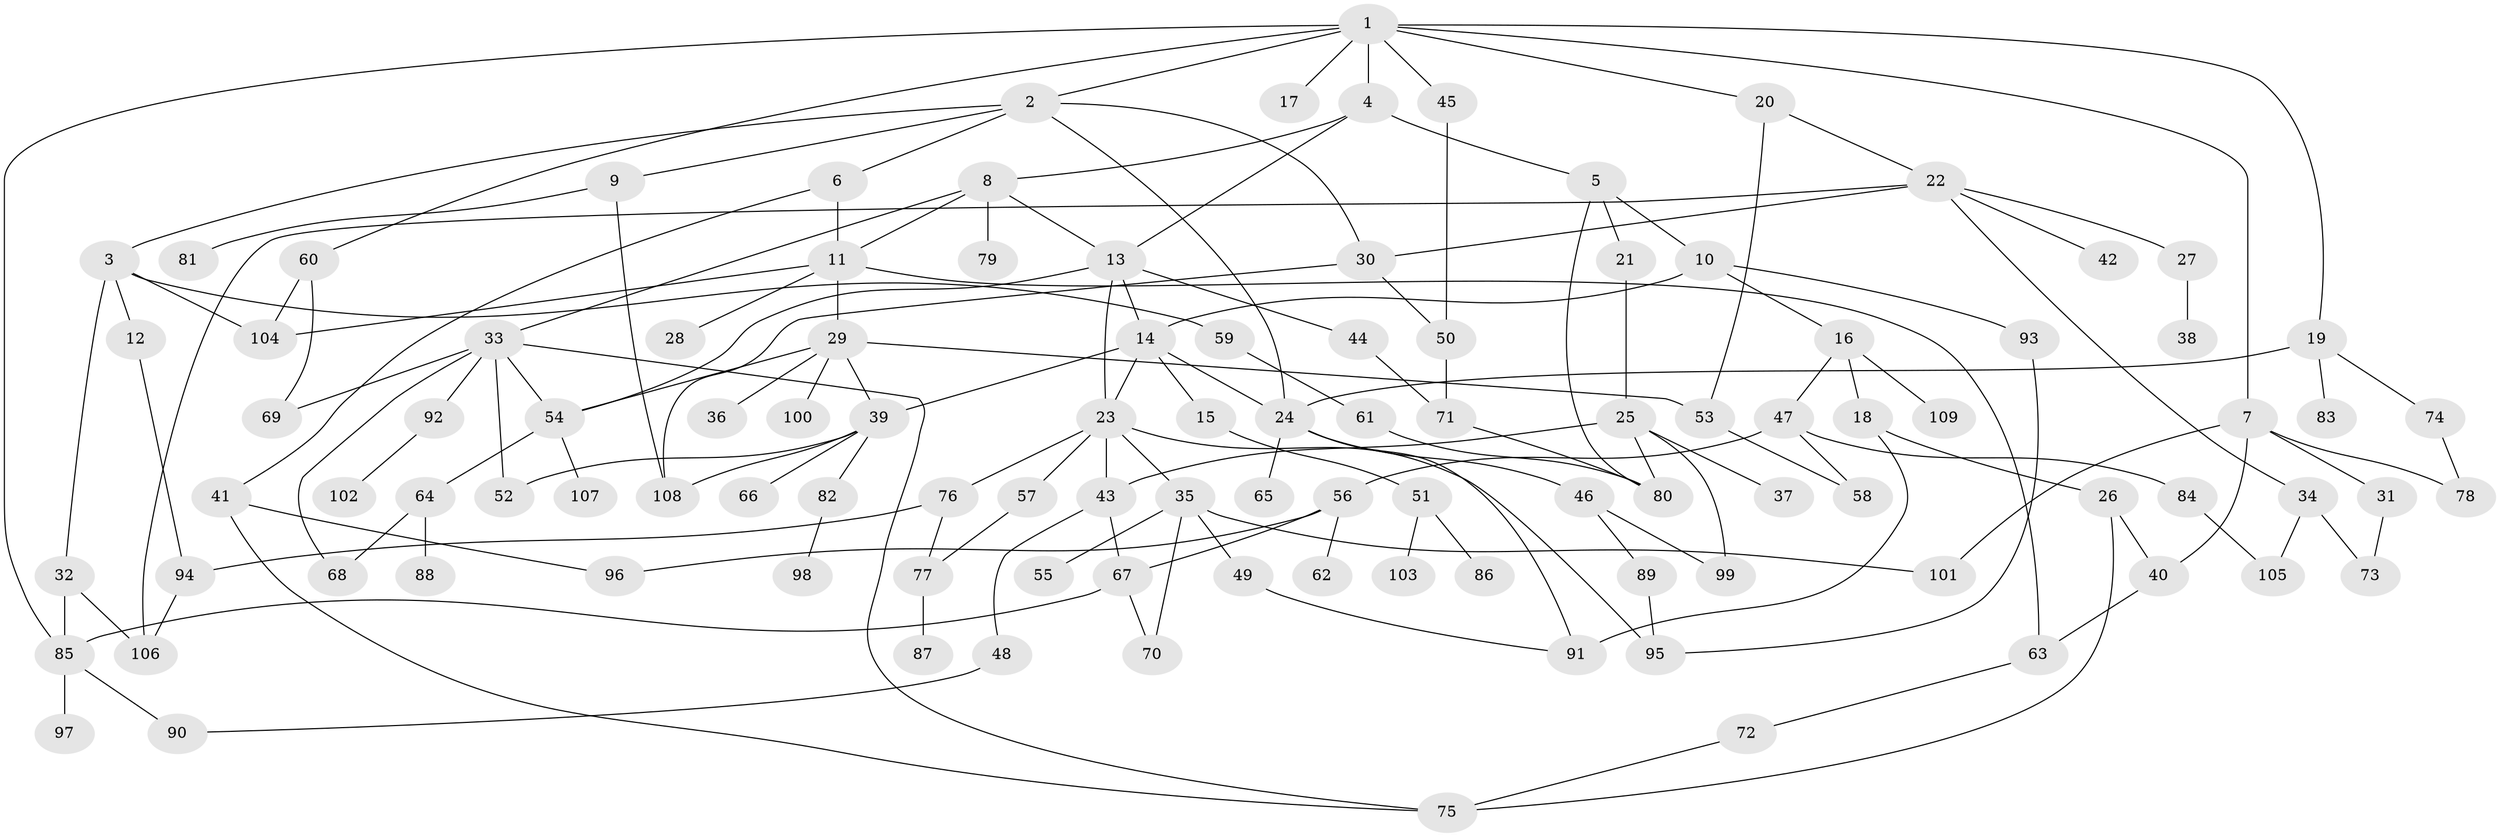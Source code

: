 // Generated by graph-tools (version 1.1) at 2025/34/03/09/25 02:34:14]
// undirected, 109 vertices, 157 edges
graph export_dot {
graph [start="1"]
  node [color=gray90,style=filled];
  1;
  2;
  3;
  4;
  5;
  6;
  7;
  8;
  9;
  10;
  11;
  12;
  13;
  14;
  15;
  16;
  17;
  18;
  19;
  20;
  21;
  22;
  23;
  24;
  25;
  26;
  27;
  28;
  29;
  30;
  31;
  32;
  33;
  34;
  35;
  36;
  37;
  38;
  39;
  40;
  41;
  42;
  43;
  44;
  45;
  46;
  47;
  48;
  49;
  50;
  51;
  52;
  53;
  54;
  55;
  56;
  57;
  58;
  59;
  60;
  61;
  62;
  63;
  64;
  65;
  66;
  67;
  68;
  69;
  70;
  71;
  72;
  73;
  74;
  75;
  76;
  77;
  78;
  79;
  80;
  81;
  82;
  83;
  84;
  85;
  86;
  87;
  88;
  89;
  90;
  91;
  92;
  93;
  94;
  95;
  96;
  97;
  98;
  99;
  100;
  101;
  102;
  103;
  104;
  105;
  106;
  107;
  108;
  109;
  1 -- 2;
  1 -- 4;
  1 -- 7;
  1 -- 17;
  1 -- 19;
  1 -- 20;
  1 -- 45;
  1 -- 60;
  1 -- 85;
  2 -- 3;
  2 -- 6;
  2 -- 9;
  2 -- 24;
  2 -- 30;
  3 -- 12;
  3 -- 32;
  3 -- 59;
  3 -- 104;
  4 -- 5;
  4 -- 8;
  4 -- 13;
  5 -- 10;
  5 -- 21;
  5 -- 80;
  6 -- 41;
  6 -- 11;
  7 -- 31;
  7 -- 78;
  7 -- 101;
  7 -- 40;
  8 -- 11;
  8 -- 13;
  8 -- 33;
  8 -- 79;
  9 -- 81;
  9 -- 108;
  10 -- 16;
  10 -- 93;
  10 -- 14;
  11 -- 28;
  11 -- 29;
  11 -- 63;
  11 -- 104;
  12 -- 94;
  13 -- 14;
  13 -- 44;
  13 -- 54;
  13 -- 23;
  14 -- 15;
  14 -- 23;
  14 -- 39;
  14 -- 24;
  15 -- 51;
  16 -- 18;
  16 -- 47;
  16 -- 109;
  18 -- 26;
  18 -- 91;
  19 -- 24;
  19 -- 74;
  19 -- 83;
  20 -- 22;
  20 -- 53;
  21 -- 25;
  22 -- 27;
  22 -- 30;
  22 -- 34;
  22 -- 42;
  22 -- 106;
  23 -- 35;
  23 -- 43;
  23 -- 57;
  23 -- 76;
  23 -- 95;
  24 -- 46;
  24 -- 65;
  24 -- 91;
  25 -- 37;
  25 -- 99;
  25 -- 80;
  25 -- 43;
  26 -- 40;
  26 -- 75;
  27 -- 38;
  29 -- 36;
  29 -- 39;
  29 -- 53;
  29 -- 54;
  29 -- 100;
  30 -- 50;
  30 -- 108;
  31 -- 73;
  32 -- 106;
  32 -- 85;
  33 -- 52;
  33 -- 75;
  33 -- 92;
  33 -- 54;
  33 -- 69;
  33 -- 68;
  34 -- 105;
  34 -- 73;
  35 -- 49;
  35 -- 55;
  35 -- 70;
  35 -- 101;
  39 -- 66;
  39 -- 82;
  39 -- 108;
  39 -- 52;
  40 -- 63;
  41 -- 96;
  41 -- 75;
  43 -- 48;
  43 -- 67;
  44 -- 71;
  45 -- 50;
  46 -- 89;
  46 -- 99;
  47 -- 56;
  47 -- 58;
  47 -- 84;
  48 -- 90;
  49 -- 91;
  50 -- 71;
  51 -- 86;
  51 -- 103;
  53 -- 58;
  54 -- 64;
  54 -- 107;
  56 -- 62;
  56 -- 67;
  56 -- 96;
  57 -- 77;
  59 -- 61;
  60 -- 69;
  60 -- 104;
  61 -- 80;
  63 -- 72;
  64 -- 68;
  64 -- 88;
  67 -- 70;
  67 -- 85;
  71 -- 80;
  72 -- 75;
  74 -- 78;
  76 -- 77;
  76 -- 94;
  77 -- 87;
  82 -- 98;
  84 -- 105;
  85 -- 90;
  85 -- 97;
  89 -- 95;
  92 -- 102;
  93 -- 95;
  94 -- 106;
}
